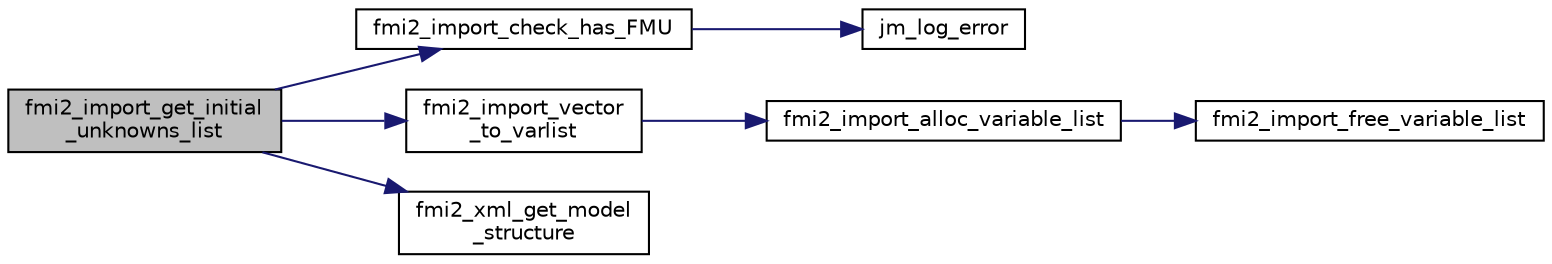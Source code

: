 digraph "fmi2_import_get_initial_unknowns_list"
{
  edge [fontname="Helvetica",fontsize="10",labelfontname="Helvetica",labelfontsize="10"];
  node [fontname="Helvetica",fontsize="10",shape=record];
  rankdir="LR";
  Node108 [label="fmi2_import_get_initial\l_unknowns_list",height=0.2,width=0.4,color="black", fillcolor="grey75", style="filled", fontcolor="black"];
  Node108 -> Node109 [color="midnightblue",fontsize="10",style="solid",fontname="Helvetica"];
  Node109 [label="fmi2_import_check_has_FMU",height=0.2,width=0.4,color="black", fillcolor="white", style="filled",URL="$d3/df2/fmi2__import_8c.html#a8081f28cd4f12875a98a03a4172dafe4"];
  Node109 -> Node110 [color="midnightblue",fontsize="10",style="solid",fontname="Helvetica"];
  Node110 [label="jm_log_error",height=0.2,width=0.4,color="black", fillcolor="white", style="filled",URL="$d6/dac/group__jm__callbacks.html#gada5096ac90f8adc61a90b76597c4ae05",tooltip="Send a error message to the logger function. See jm_log() for details. "];
  Node108 -> Node111 [color="midnightblue",fontsize="10",style="solid",fontname="Helvetica"];
  Node111 [label="fmi2_import_vector\l_to_varlist",height=0.2,width=0.4,color="black", fillcolor="white", style="filled",URL="$d3/df2/fmi2__import_8c.html#a642361f182b34d9bd8afd1c778fd8897"];
  Node111 -> Node112 [color="midnightblue",fontsize="10",style="solid",fontname="Helvetica"];
  Node112 [label="fmi2_import_alloc_variable_list",height=0.2,width=0.4,color="black", fillcolor="white", style="filled",URL="$df/dae/group__fmi2__import__varlist.html#ga7b144735582b53a3501f2e9ada1509b1",tooltip="Allocate an empty list. "];
  Node112 -> Node113 [color="midnightblue",fontsize="10",style="solid",fontname="Helvetica"];
  Node113 [label="fmi2_import_free_variable_list",height=0.2,width=0.4,color="black", fillcolor="white", style="filled",URL="$df/dae/group__fmi2__import__varlist.html#ga1dcb75553b4e66d962f25f6472df602a",tooltip="Free a variable list. Note that variable lists are allocated dynamically and must be freed when not n..."];
  Node108 -> Node114 [color="midnightblue",fontsize="10",style="solid",fontname="Helvetica"];
  Node114 [label="fmi2_xml_get_model\l_structure",height=0.2,width=0.4,color="black", fillcolor="white", style="filled",URL="$de/d1e/group__fmi2__xml__gen.html#ga095552336ae1818a8de0f18e36e94275",tooltip="Get the model structure pointer. NULL pointer means there was no information present in the XML..."];
}
